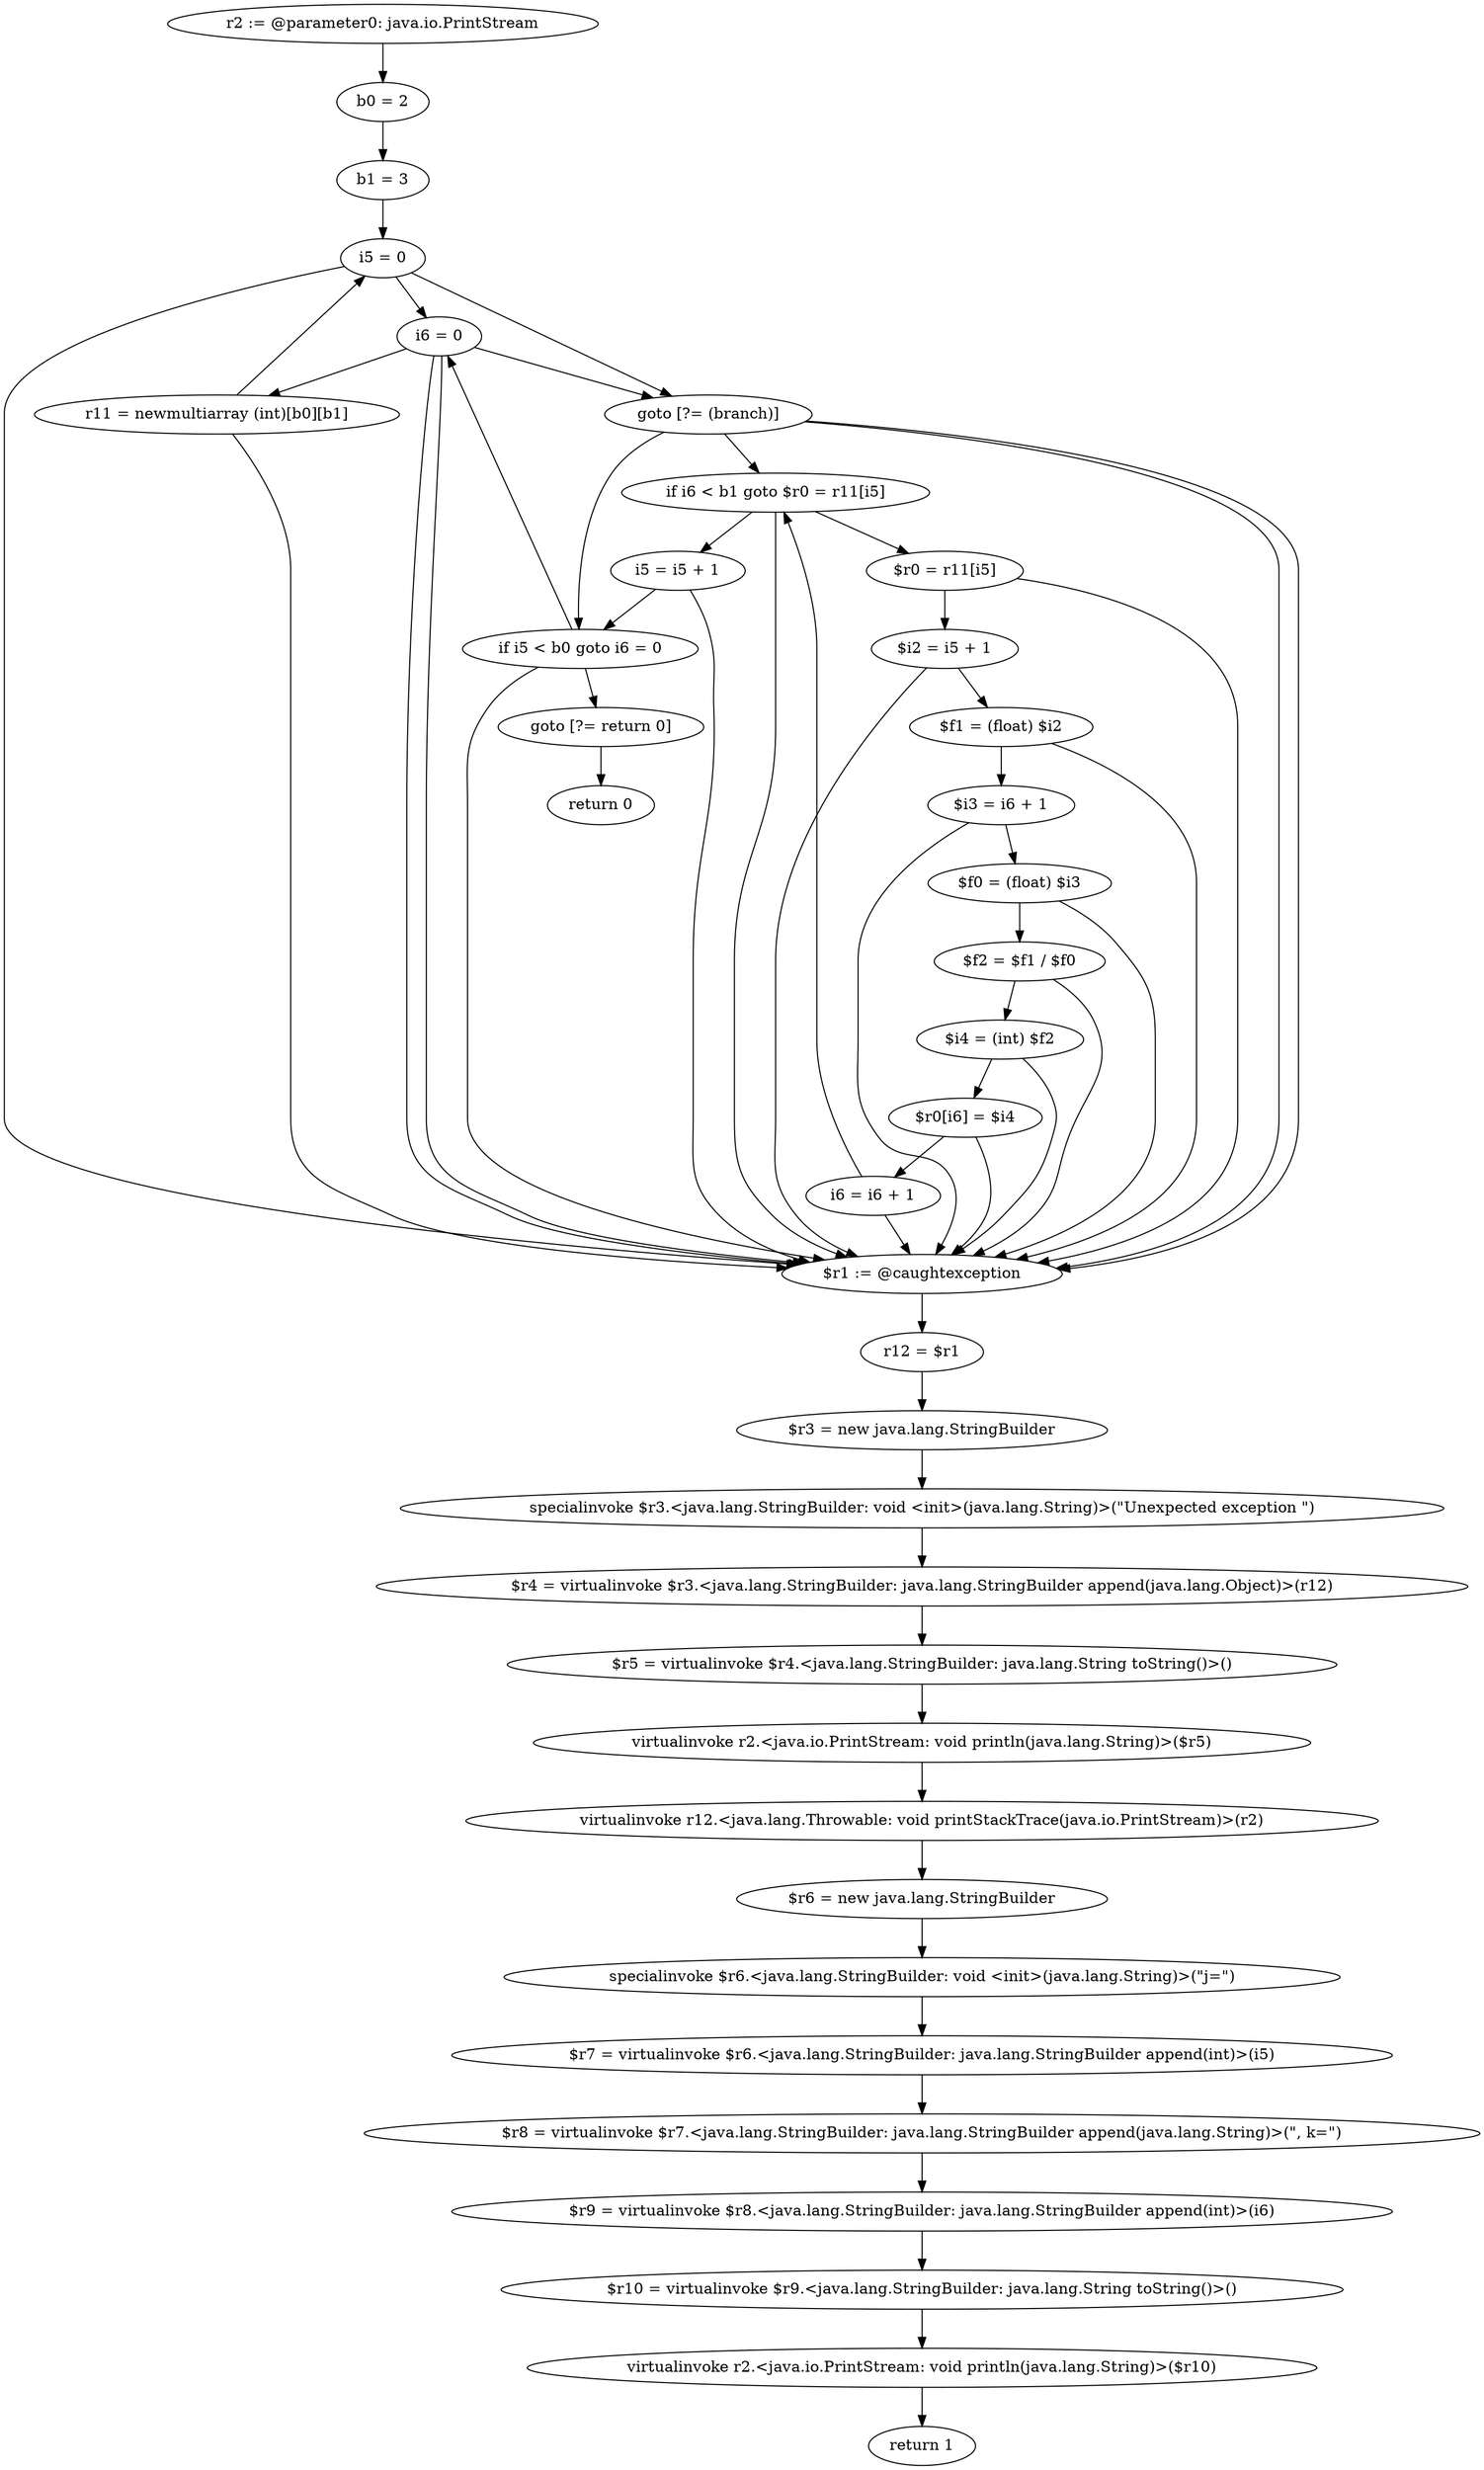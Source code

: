 digraph "unitGraph" {
    "r2 := @parameter0: java.io.PrintStream"
    "b0 = 2"
    "b1 = 3"
    "i5 = 0"
    "i6 = 0"
    "r11 = newmultiarray (int)[b0][b1]"
    "goto [?= (branch)]"
    "$r0 = r11[i5]"
    "$i2 = i5 + 1"
    "$f1 = (float) $i2"
    "$i3 = i6 + 1"
    "$f0 = (float) $i3"
    "$f2 = $f1 / $f0"
    "$i4 = (int) $f2"
    "$r0[i6] = $i4"
    "i6 = i6 + 1"
    "if i6 < b1 goto $r0 = r11[i5]"
    "i5 = i5 + 1"
    "if i5 < b0 goto i6 = 0"
    "goto [?= return 0]"
    "$r1 := @caughtexception"
    "r12 = $r1"
    "$r3 = new java.lang.StringBuilder"
    "specialinvoke $r3.<java.lang.StringBuilder: void <init>(java.lang.String)>(\"Unexpected exception \")"
    "$r4 = virtualinvoke $r3.<java.lang.StringBuilder: java.lang.StringBuilder append(java.lang.Object)>(r12)"
    "$r5 = virtualinvoke $r4.<java.lang.StringBuilder: java.lang.String toString()>()"
    "virtualinvoke r2.<java.io.PrintStream: void println(java.lang.String)>($r5)"
    "virtualinvoke r12.<java.lang.Throwable: void printStackTrace(java.io.PrintStream)>(r2)"
    "$r6 = new java.lang.StringBuilder"
    "specialinvoke $r6.<java.lang.StringBuilder: void <init>(java.lang.String)>(\"j=\")"
    "$r7 = virtualinvoke $r6.<java.lang.StringBuilder: java.lang.StringBuilder append(int)>(i5)"
    "$r8 = virtualinvoke $r7.<java.lang.StringBuilder: java.lang.StringBuilder append(java.lang.String)>(\", k=\")"
    "$r9 = virtualinvoke $r8.<java.lang.StringBuilder: java.lang.StringBuilder append(int)>(i6)"
    "$r10 = virtualinvoke $r9.<java.lang.StringBuilder: java.lang.String toString()>()"
    "virtualinvoke r2.<java.io.PrintStream: void println(java.lang.String)>($r10)"
    "return 1"
    "return 0"
    "r2 := @parameter0: java.io.PrintStream"->"b0 = 2";
    "b0 = 2"->"b1 = 3";
    "b1 = 3"->"i5 = 0";
    "i5 = 0"->"i6 = 0";
    "i6 = 0"->"r11 = newmultiarray (int)[b0][b1]";
    "i6 = 0"->"$r1 := @caughtexception";
    "r11 = newmultiarray (int)[b0][b1]"->"i5 = 0";
    "r11 = newmultiarray (int)[b0][b1]"->"$r1 := @caughtexception";
    "i5 = 0"->"goto [?= (branch)]";
    "i5 = 0"->"$r1 := @caughtexception";
    "goto [?= (branch)]"->"if i5 < b0 goto i6 = 0";
    "goto [?= (branch)]"->"$r1 := @caughtexception";
    "i6 = 0"->"goto [?= (branch)]";
    "i6 = 0"->"$r1 := @caughtexception";
    "goto [?= (branch)]"->"if i6 < b1 goto $r0 = r11[i5]";
    "goto [?= (branch)]"->"$r1 := @caughtexception";
    "$r0 = r11[i5]"->"$i2 = i5 + 1";
    "$r0 = r11[i5]"->"$r1 := @caughtexception";
    "$i2 = i5 + 1"->"$f1 = (float) $i2";
    "$i2 = i5 + 1"->"$r1 := @caughtexception";
    "$f1 = (float) $i2"->"$i3 = i6 + 1";
    "$f1 = (float) $i2"->"$r1 := @caughtexception";
    "$i3 = i6 + 1"->"$f0 = (float) $i3";
    "$i3 = i6 + 1"->"$r1 := @caughtexception";
    "$f0 = (float) $i3"->"$f2 = $f1 / $f0";
    "$f0 = (float) $i3"->"$r1 := @caughtexception";
    "$f2 = $f1 / $f0"->"$i4 = (int) $f2";
    "$f2 = $f1 / $f0"->"$r1 := @caughtexception";
    "$i4 = (int) $f2"->"$r0[i6] = $i4";
    "$i4 = (int) $f2"->"$r1 := @caughtexception";
    "$r0[i6] = $i4"->"i6 = i6 + 1";
    "$r0[i6] = $i4"->"$r1 := @caughtexception";
    "i6 = i6 + 1"->"if i6 < b1 goto $r0 = r11[i5]";
    "i6 = i6 + 1"->"$r1 := @caughtexception";
    "if i6 < b1 goto $r0 = r11[i5]"->"i5 = i5 + 1";
    "if i6 < b1 goto $r0 = r11[i5]"->"$r0 = r11[i5]";
    "if i6 < b1 goto $r0 = r11[i5]"->"$r1 := @caughtexception";
    "i5 = i5 + 1"->"if i5 < b0 goto i6 = 0";
    "i5 = i5 + 1"->"$r1 := @caughtexception";
    "if i5 < b0 goto i6 = 0"->"goto [?= return 0]";
    "if i5 < b0 goto i6 = 0"->"i6 = 0";
    "if i5 < b0 goto i6 = 0"->"$r1 := @caughtexception";
    "goto [?= return 0]"->"return 0";
    "$r1 := @caughtexception"->"r12 = $r1";
    "r12 = $r1"->"$r3 = new java.lang.StringBuilder";
    "$r3 = new java.lang.StringBuilder"->"specialinvoke $r3.<java.lang.StringBuilder: void <init>(java.lang.String)>(\"Unexpected exception \")";
    "specialinvoke $r3.<java.lang.StringBuilder: void <init>(java.lang.String)>(\"Unexpected exception \")"->"$r4 = virtualinvoke $r3.<java.lang.StringBuilder: java.lang.StringBuilder append(java.lang.Object)>(r12)";
    "$r4 = virtualinvoke $r3.<java.lang.StringBuilder: java.lang.StringBuilder append(java.lang.Object)>(r12)"->"$r5 = virtualinvoke $r4.<java.lang.StringBuilder: java.lang.String toString()>()";
    "$r5 = virtualinvoke $r4.<java.lang.StringBuilder: java.lang.String toString()>()"->"virtualinvoke r2.<java.io.PrintStream: void println(java.lang.String)>($r5)";
    "virtualinvoke r2.<java.io.PrintStream: void println(java.lang.String)>($r5)"->"virtualinvoke r12.<java.lang.Throwable: void printStackTrace(java.io.PrintStream)>(r2)";
    "virtualinvoke r12.<java.lang.Throwable: void printStackTrace(java.io.PrintStream)>(r2)"->"$r6 = new java.lang.StringBuilder";
    "$r6 = new java.lang.StringBuilder"->"specialinvoke $r6.<java.lang.StringBuilder: void <init>(java.lang.String)>(\"j=\")";
    "specialinvoke $r6.<java.lang.StringBuilder: void <init>(java.lang.String)>(\"j=\")"->"$r7 = virtualinvoke $r6.<java.lang.StringBuilder: java.lang.StringBuilder append(int)>(i5)";
    "$r7 = virtualinvoke $r6.<java.lang.StringBuilder: java.lang.StringBuilder append(int)>(i5)"->"$r8 = virtualinvoke $r7.<java.lang.StringBuilder: java.lang.StringBuilder append(java.lang.String)>(\", k=\")";
    "$r8 = virtualinvoke $r7.<java.lang.StringBuilder: java.lang.StringBuilder append(java.lang.String)>(\", k=\")"->"$r9 = virtualinvoke $r8.<java.lang.StringBuilder: java.lang.StringBuilder append(int)>(i6)";
    "$r9 = virtualinvoke $r8.<java.lang.StringBuilder: java.lang.StringBuilder append(int)>(i6)"->"$r10 = virtualinvoke $r9.<java.lang.StringBuilder: java.lang.String toString()>()";
    "$r10 = virtualinvoke $r9.<java.lang.StringBuilder: java.lang.String toString()>()"->"virtualinvoke r2.<java.io.PrintStream: void println(java.lang.String)>($r10)";
    "virtualinvoke r2.<java.io.PrintStream: void println(java.lang.String)>($r10)"->"return 1";
}
